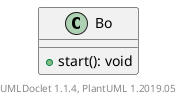 @startuml

    class Bo [[Bo.html]] {
        +start(): void
    }


    center footer UMLDoclet 1.1.4, PlantUML 1.2019.05
@enduml
